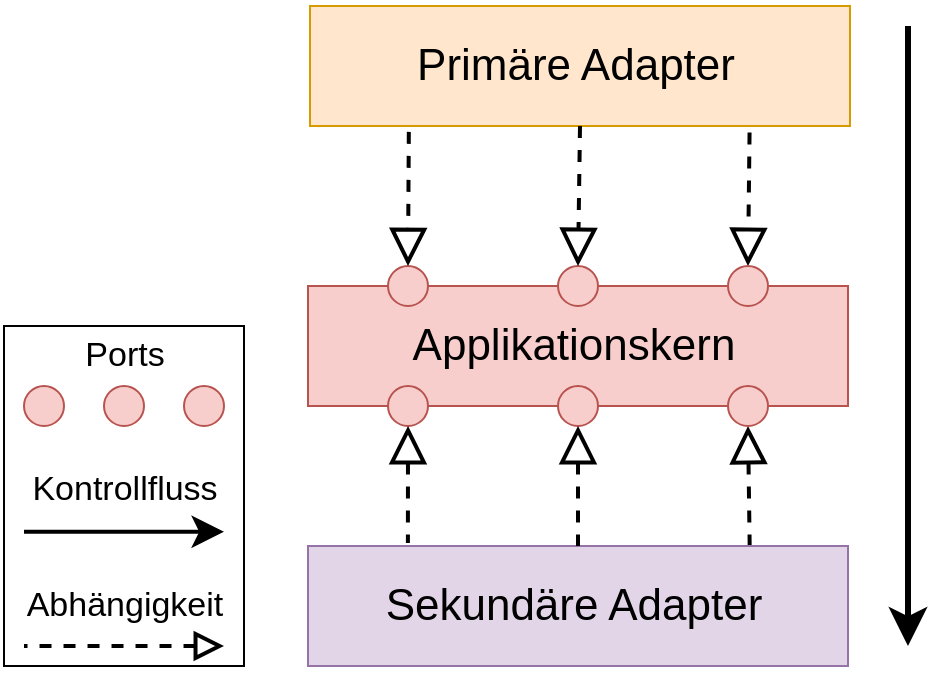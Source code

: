 <mxfile version="15.4.0" type="device"><diagram id="z1pLs8sJM88CfJQa4Bx2" name="Page-1"><mxGraphModel dx="556" dy="569" grid="1" gridSize="10" guides="1" tooltips="1" connect="1" arrows="1" fold="1" page="1" pageScale="1" pageWidth="1169" pageHeight="827" math="0" shadow="0"><root><mxCell id="0"/><mxCell id="1" parent="0"/><mxCell id="rIs2UxPfws9297AeBGiD-31" value="" style="rounded=0;whiteSpace=wrap;html=1;fontSize=21;fillColor=none;" vertex="1" parent="1"><mxGeometry x="220" y="270" width="120" height="170" as="geometry"/></mxCell><mxCell id="cuTVTrkjBVq-2oCbKacI-33" value="" style="endArrow=block;html=1;rounded=0;fontSize=27;fontColor=#000000;strokeWidth=2;endFill=0;startSize=7;endSize=14;dashed=1;entryX=0.5;entryY=0;entryDx=0;entryDy=0;exitX=0.814;exitY=1.055;exitDx=0;exitDy=0;exitPerimeter=0;" parent="1" edge="1" target="rIs2UxPfws9297AeBGiD-3" source="KfSQvHBZy1Jdddclp56z-1"><mxGeometry x="536" y="275" width="50" height="50" as="geometry"><mxPoint x="673" y="140" as="sourcePoint"/><mxPoint x="672" y="280" as="targetPoint"/></mxGeometry></mxCell><mxCell id="rIs2UxPfws9297AeBGiD-1" value="" style="endArrow=none;html=1;rounded=0;fontSize=27;fontColor=#000000;strokeWidth=2;endFill=0;startSize=14;endSize=14;dashed=1;startArrow=block;startFill=0;exitX=0.5;exitY=1;exitDx=0;exitDy=0;entryX=0.818;entryY=0.021;entryDx=0;entryDy=0;entryPerimeter=0;" edge="1" parent="1" source="rIs2UxPfws9297AeBGiD-7" target="KfSQvHBZy1Jdddclp56z-7"><mxGeometry x="536" y="455" width="50" height="50" as="geometry"><mxPoint x="672" y="300" as="sourcePoint"/><mxPoint x="672" y="440" as="targetPoint"/></mxGeometry></mxCell><mxCell id="rIs2UxPfws9297AeBGiD-15" value="" style="group" vertex="1" connectable="0" parent="1"><mxGeometry x="371" y="110" width="272" height="60" as="geometry"/></mxCell><mxCell id="KfSQvHBZy1Jdddclp56z-1" value="" style="rounded=0;whiteSpace=wrap;html=1;fillColor=#ffe6cc;strokeColor=#d79b00;" parent="rIs2UxPfws9297AeBGiD-15" vertex="1"><mxGeometry x="2" width="270" height="60" as="geometry"/></mxCell><mxCell id="KfSQvHBZy1Jdddclp56z-2" value="Primäre Adapter" style="text;html=1;strokeColor=none;fillColor=none;align=center;verticalAlign=middle;whiteSpace=wrap;rounded=0;fontSize=22;" parent="rIs2UxPfws9297AeBGiD-15" vertex="1"><mxGeometry y="15" width="270" height="30" as="geometry"/></mxCell><mxCell id="rIs2UxPfws9297AeBGiD-16" value="" style="group" vertex="1" connectable="0" parent="1"><mxGeometry x="370" y="240" width="272" height="80" as="geometry"/></mxCell><mxCell id="KfSQvHBZy1Jdddclp56z-3" value="" style="rounded=0;whiteSpace=wrap;html=1;fillColor=#f8cecc;strokeColor=#b85450;" parent="rIs2UxPfws9297AeBGiD-16" vertex="1"><mxGeometry x="2" y="10" width="270" height="60" as="geometry"/></mxCell><mxCell id="KfSQvHBZy1Jdddclp56z-4" value="Applikationskern" style="text;html=1;strokeColor=none;fillColor=none;align=center;verticalAlign=middle;whiteSpace=wrap;rounded=0;fontSize=22;" parent="rIs2UxPfws9297AeBGiD-16" vertex="1"><mxGeometry y="25" width="270" height="30" as="geometry"/></mxCell><mxCell id="rIs2UxPfws9297AeBGiD-2" value="" style="ellipse;whiteSpace=wrap;html=1;aspect=fixed;fillColor=#f8cecc;strokeColor=#b85450;" vertex="1" parent="rIs2UxPfws9297AeBGiD-16"><mxGeometry x="42" width="20" height="20" as="geometry"/></mxCell><mxCell id="rIs2UxPfws9297AeBGiD-3" value="" style="ellipse;whiteSpace=wrap;html=1;aspect=fixed;fillColor=#f8cecc;strokeColor=#b85450;" vertex="1" parent="rIs2UxPfws9297AeBGiD-16"><mxGeometry x="212" width="20" height="20" as="geometry"/></mxCell><mxCell id="rIs2UxPfws9297AeBGiD-4" value="" style="ellipse;whiteSpace=wrap;html=1;aspect=fixed;fillColor=#f8cecc;strokeColor=#b85450;" vertex="1" parent="rIs2UxPfws9297AeBGiD-16"><mxGeometry x="127" width="20" height="20" as="geometry"/></mxCell><mxCell id="rIs2UxPfws9297AeBGiD-5" value="" style="ellipse;whiteSpace=wrap;html=1;aspect=fixed;fillColor=#f8cecc;strokeColor=#b85450;" vertex="1" parent="rIs2UxPfws9297AeBGiD-16"><mxGeometry x="127" y="60" width="20" height="20" as="geometry"/></mxCell><mxCell id="rIs2UxPfws9297AeBGiD-6" value="" style="ellipse;whiteSpace=wrap;html=1;aspect=fixed;fillColor=#f8cecc;strokeColor=#b85450;" vertex="1" parent="rIs2UxPfws9297AeBGiD-16"><mxGeometry x="42" y="60" width="20" height="20" as="geometry"/></mxCell><mxCell id="rIs2UxPfws9297AeBGiD-7" value="" style="ellipse;whiteSpace=wrap;html=1;aspect=fixed;fillColor=#f8cecc;strokeColor=#b85450;" vertex="1" parent="rIs2UxPfws9297AeBGiD-16"><mxGeometry x="212" y="60" width="20" height="20" as="geometry"/></mxCell><mxCell id="rIs2UxPfws9297AeBGiD-17" value="" style="group" vertex="1" connectable="0" parent="1"><mxGeometry x="370" y="380" width="272" height="60" as="geometry"/></mxCell><mxCell id="KfSQvHBZy1Jdddclp56z-7" value="" style="rounded=0;whiteSpace=wrap;html=1;fillColor=#e1d5e7;strokeColor=#9673a6;" parent="rIs2UxPfws9297AeBGiD-17" vertex="1"><mxGeometry x="2" width="270" height="60" as="geometry"/></mxCell><mxCell id="KfSQvHBZy1Jdddclp56z-8" value="Sekundäre Adapter" style="text;html=1;strokeColor=none;fillColor=none;align=center;verticalAlign=middle;whiteSpace=wrap;rounded=0;fontSize=22;" parent="rIs2UxPfws9297AeBGiD-17" vertex="1"><mxGeometry y="15" width="270" height="30" as="geometry"/></mxCell><mxCell id="rIs2UxPfws9297AeBGiD-18" value="" style="endArrow=none;html=1;rounded=0;fontSize=27;fontColor=#000000;strokeWidth=2;endFill=0;startSize=14;endSize=14;dashed=1;startArrow=block;startFill=0;exitX=0.5;exitY=1;exitDx=0;exitDy=0;entryX=0.5;entryY=0;entryDx=0;entryDy=0;" edge="1" parent="1" source="rIs2UxPfws9297AeBGiD-5" target="KfSQvHBZy1Jdddclp56z-7"><mxGeometry x="449.57" y="465" width="50" height="50" as="geometry"><mxPoint x="505.57" y="290" as="sourcePoint"/><mxPoint x="506.43" y="371.26" as="targetPoint"/></mxGeometry></mxCell><mxCell id="rIs2UxPfws9297AeBGiD-19" value="" style="endArrow=none;html=1;rounded=0;fontSize=27;fontColor=#000000;strokeWidth=2;endFill=0;startSize=14;endSize=14;dashed=1;startArrow=block;startFill=0;exitX=0.5;exitY=1;exitDx=0;exitDy=0;entryX=0.185;entryY=-0.026;entryDx=0;entryDy=0;entryPerimeter=0;" edge="1" parent="1" source="rIs2UxPfws9297AeBGiD-6" target="KfSQvHBZy1Jdddclp56z-7"><mxGeometry x="459.57" y="475" width="50" height="50" as="geometry"><mxPoint x="517" y="290" as="sourcePoint"/><mxPoint x="517" y="370" as="targetPoint"/></mxGeometry></mxCell><mxCell id="rIs2UxPfws9297AeBGiD-20" value="" style="endArrow=block;html=1;rounded=0;fontSize=27;fontColor=#000000;strokeWidth=2;endFill=0;startSize=7;endSize=14;dashed=1;entryX=0.5;entryY=0;entryDx=0;entryDy=0;exitX=0.5;exitY=1;exitDx=0;exitDy=0;" edge="1" parent="1" source="KfSQvHBZy1Jdddclp56z-1" target="rIs2UxPfws9297AeBGiD-4"><mxGeometry x="466.22" y="271.7" width="50" height="50" as="geometry"><mxPoint x="522.0" y="170.0" as="sourcePoint"/><mxPoint x="522.22" y="236.7" as="targetPoint"/></mxGeometry></mxCell><mxCell id="rIs2UxPfws9297AeBGiD-21" value="" style="endArrow=block;html=1;rounded=0;fontSize=27;fontColor=#000000;strokeWidth=2;endFill=0;startSize=7;endSize=14;dashed=1;entryX=0.5;entryY=0;entryDx=0;entryDy=0;exitX=0.183;exitY=1.049;exitDx=0;exitDy=0;exitPerimeter=0;" edge="1" parent="1" source="KfSQvHBZy1Jdddclp56z-1" target="rIs2UxPfws9297AeBGiD-2"><mxGeometry x="546" y="285" width="50" height="50" as="geometry"><mxPoint x="601.78" y="153.3" as="sourcePoint"/><mxPoint x="602" y="250.0" as="targetPoint"/></mxGeometry></mxCell><mxCell id="rIs2UxPfws9297AeBGiD-22" value="" style="endArrow=none;html=1;rounded=0;fontSize=27;fontColor=#000000;strokeWidth=2;endFill=0;startSize=10;endSize=11;dashed=1;startArrow=block;startFill=0;" edge="1" parent="1"><mxGeometry x="14" y="535" width="50" height="50" as="geometry"><mxPoint x="330" y="430" as="sourcePoint"/><mxPoint x="230" y="430" as="targetPoint"/></mxGeometry></mxCell><mxCell id="rIs2UxPfws9297AeBGiD-23" value="" style="endArrow=classic;html=1;rounded=0;fontSize=27;fontColor=#000000;strokeWidth=2;startSize=10;endSize=10;" edge="1" parent="1"><mxGeometry x="108" y="357.88" width="50" height="50" as="geometry"><mxPoint x="230" y="372.88" as="sourcePoint"/><mxPoint x="330" y="372.88" as="targetPoint"/><Array as="points"/></mxGeometry></mxCell><mxCell id="rIs2UxPfws9297AeBGiD-26" value="" style="ellipse;whiteSpace=wrap;html=1;aspect=fixed;fillColor=#f8cecc;strokeColor=#b85450;" vertex="1" parent="1"><mxGeometry x="230" y="300" width="20" height="20" as="geometry"/></mxCell><mxCell id="rIs2UxPfws9297AeBGiD-27" value="" style="ellipse;whiteSpace=wrap;html=1;aspect=fixed;fillColor=#f8cecc;strokeColor=#b85450;" vertex="1" parent="1"><mxGeometry x="270" y="300" width="20" height="20" as="geometry"/></mxCell><mxCell id="rIs2UxPfws9297AeBGiD-28" value="" style="ellipse;whiteSpace=wrap;html=1;aspect=fixed;fillColor=#f8cecc;strokeColor=#b85450;" vertex="1" parent="1"><mxGeometry x="310" y="300" width="20" height="20" as="geometry"/></mxCell><mxCell id="rIs2UxPfws9297AeBGiD-30" value="&lt;font style=&quot;font-size: 17px;&quot;&gt;Abhängigkeit&lt;/font&gt;" style="text;html=1;align=center;verticalAlign=middle;resizable=0;points=[];autosize=1;strokeColor=none;fillColor=none;fontSize=17;fontColor=#000000;" vertex="1" parent="1"><mxGeometry x="225" y="395" width="110" height="30" as="geometry"/></mxCell><mxCell id="rIs2UxPfws9297AeBGiD-32" value="&lt;font style=&quot;font-size: 17px&quot;&gt;Kontrollfluss&lt;/font&gt;" style="text;html=1;align=center;verticalAlign=middle;resizable=0;points=[];autosize=1;strokeColor=none;fillColor=none;fontSize=17;fontColor=#000000;" vertex="1" parent="1"><mxGeometry x="225" y="336.88" width="110" height="30" as="geometry"/></mxCell><mxCell id="rIs2UxPfws9297AeBGiD-33" value="&lt;font style=&quot;font-size: 17px&quot;&gt;Ports&lt;br&gt;&lt;/font&gt;" style="text;html=1;align=center;verticalAlign=middle;resizable=0;points=[];autosize=1;strokeColor=none;fillColor=none;fontSize=17;fontColor=#000000;" vertex="1" parent="1"><mxGeometry x="250" y="270" width="60" height="30" as="geometry"/></mxCell><mxCell id="rIs2UxPfws9297AeBGiD-35" value="" style="endArrow=classic;html=1;rounded=0;fontSize=27;fontColor=#000000;strokeWidth=3;startSize=11;endSize=10;" edge="1" parent="1"><mxGeometry x="102" y="-25" width="50" height="50" as="geometry"><mxPoint x="672" y="120" as="sourcePoint"/><mxPoint x="672" y="430" as="targetPoint"/><Array as="points"/></mxGeometry></mxCell></root></mxGraphModel></diagram></mxfile>